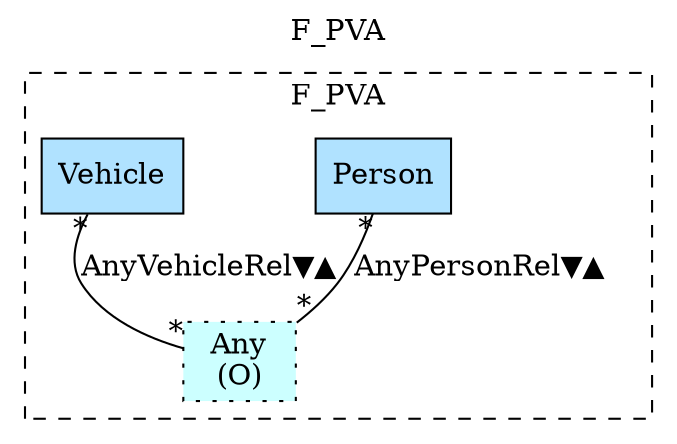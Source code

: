 digraph {graph[label=F_PVA,labelloc=tl,labelfontsize=12];
subgraph cluster_F_PVA{style=dashed;label=F_PVA;
"Person"[shape=record,fillcolor=lightskyblue1,style = filled,label="Person"];
"Vehicle"[shape=record,fillcolor=lightskyblue1,style = filled,label="Vehicle"];
"Any"[shape=record,fillcolor="#CCFFFF",style ="filled,dotted",label=<Any<br/>(O)>];

"Person"->"Any"[label="AnyPersonRel▼▲",dir=none,taillabel="*",headlabel="*"];
"Vehicle"->"Any"[label="AnyVehicleRel▼▲",dir=none,taillabel="*",headlabel="*"];

}
}